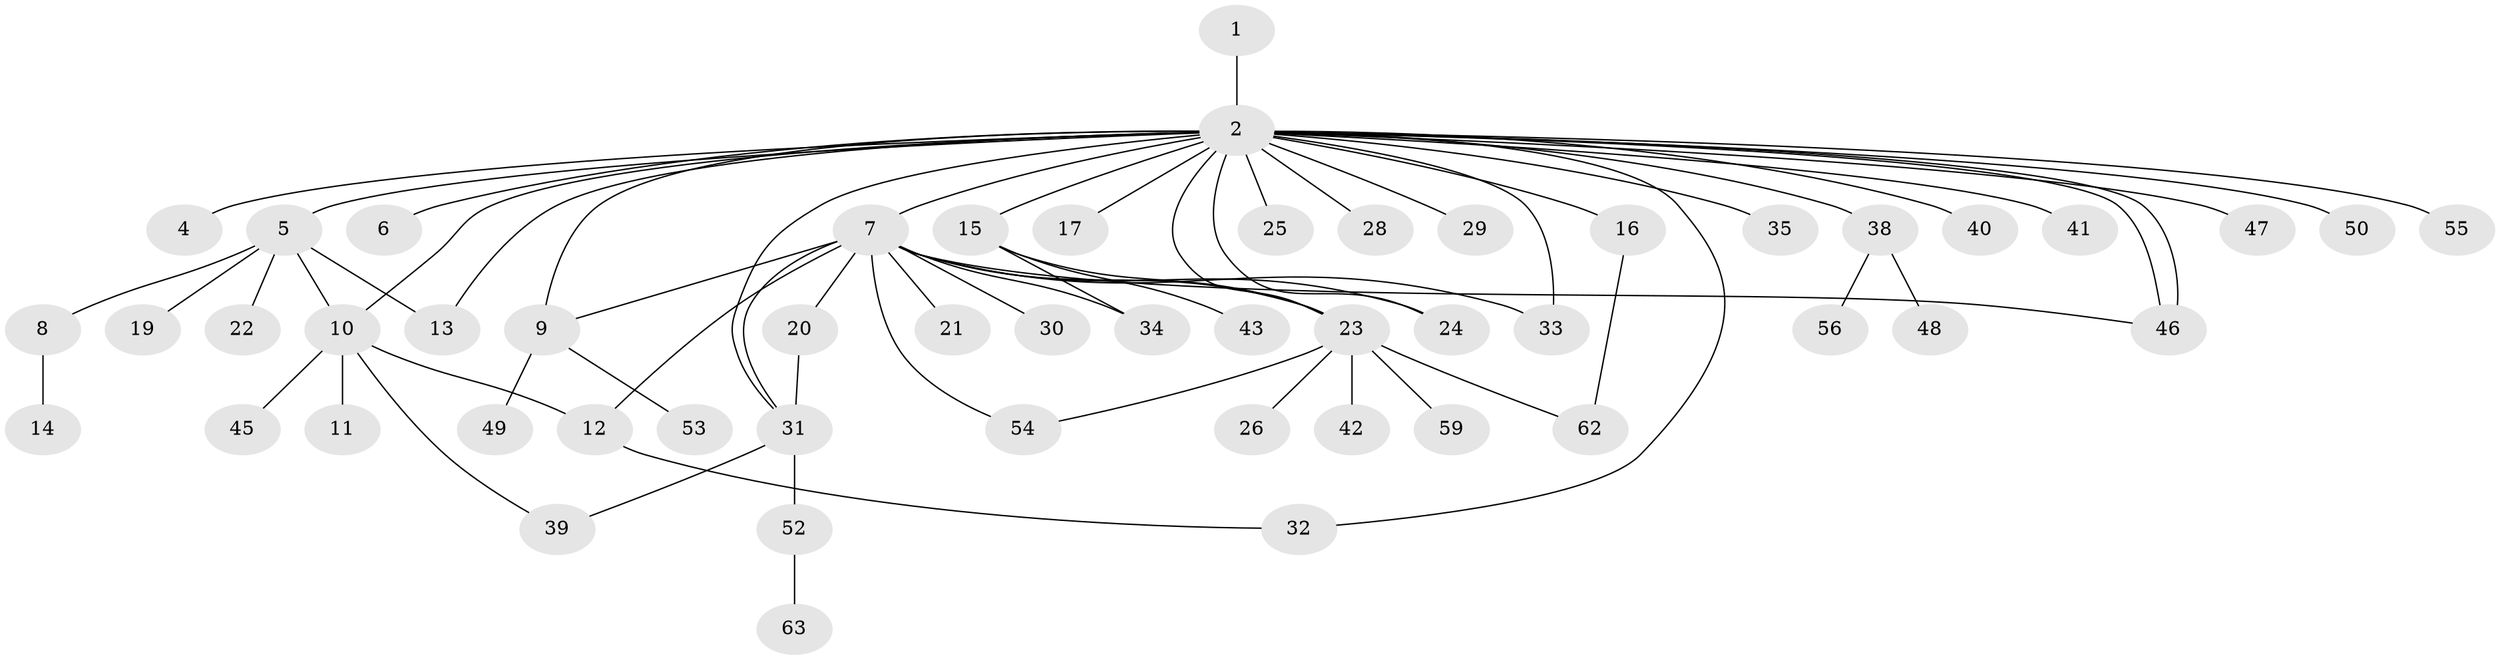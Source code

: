 // original degree distribution, {2: 0.24615384615384617, 23: 0.015384615384615385, 17: 0.015384615384615385, 1: 0.5076923076923077, 7: 0.03076923076923077, 15: 0.015384615384615385, 3: 0.09230769230769231, 5: 0.03076923076923077, 6: 0.046153846153846156}
// Generated by graph-tools (version 1.1) at 2025/41/03/06/25 10:41:49]
// undirected, 52 vertices, 68 edges
graph export_dot {
graph [start="1"]
  node [color=gray90,style=filled];
  1 [super="+57"];
  2 [super="+3"];
  4;
  5 [super="+60"];
  6;
  7 [super="+61"];
  8 [super="+18"];
  9 [super="+58"];
  10 [super="+37"];
  11;
  12;
  13;
  14;
  15 [super="+51"];
  16 [super="+27"];
  17;
  19;
  20;
  21;
  22;
  23 [super="+44"];
  24;
  25;
  26;
  28;
  29;
  30;
  31 [super="+64"];
  32 [super="+65"];
  33;
  34;
  35 [super="+36"];
  38;
  39;
  40;
  41;
  42;
  43;
  45;
  46;
  47;
  48;
  49;
  50;
  52;
  53;
  54;
  55;
  56;
  59;
  62;
  63;
  1 -- 2 [weight=2];
  2 -- 4;
  2 -- 7 [weight=2];
  2 -- 9 [weight=2];
  2 -- 13;
  2 -- 15 [weight=2];
  2 -- 16 [weight=2];
  2 -- 23 [weight=2];
  2 -- 24;
  2 -- 25;
  2 -- 28;
  2 -- 31;
  2 -- 33;
  2 -- 38;
  2 -- 46;
  2 -- 46;
  2 -- 50;
  2 -- 35;
  2 -- 5;
  2 -- 6;
  2 -- 40;
  2 -- 41;
  2 -- 10;
  2 -- 47;
  2 -- 17;
  2 -- 55;
  2 -- 29;
  2 -- 32;
  5 -- 8;
  5 -- 10;
  5 -- 13;
  5 -- 19;
  5 -- 22;
  7 -- 9;
  7 -- 12;
  7 -- 20;
  7 -- 21;
  7 -- 24;
  7 -- 30;
  7 -- 31;
  7 -- 33;
  7 -- 34;
  7 -- 46;
  7 -- 54;
  7 -- 23;
  8 -- 14;
  9 -- 49;
  9 -- 53;
  10 -- 11;
  10 -- 12;
  10 -- 39;
  10 -- 45;
  12 -- 32;
  15 -- 23 [weight=2];
  15 -- 34;
  15 -- 43;
  16 -- 62;
  20 -- 31;
  23 -- 26;
  23 -- 42;
  23 -- 59;
  23 -- 54;
  23 -- 62;
  31 -- 39;
  31 -- 52;
  38 -- 48;
  38 -- 56;
  52 -- 63;
}
